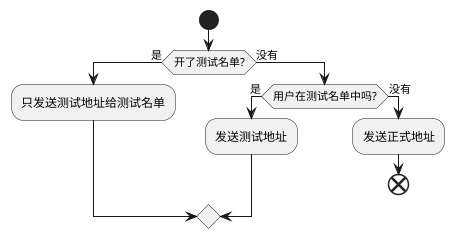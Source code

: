 @startuml
start
if (开了测试名单?) then(是)
:只发送测试地址给测试名单;
else(没有)
if(用户在测试名单中吗?)then(是)
:发送测试地址;
else(没有)
:发送正式地址;

end
@enduml
